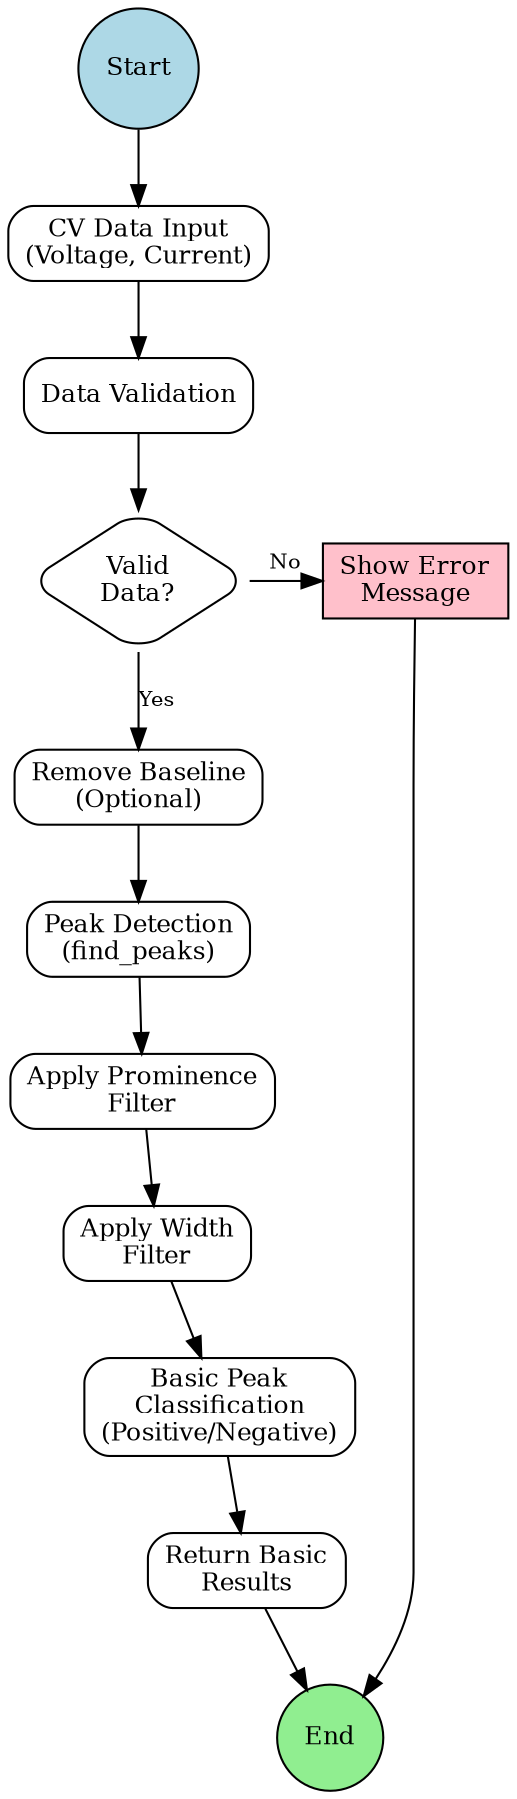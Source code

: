 digraph TraditionalCV {
    rankdir=TB;
    node [shape=box, style=rounded, fontsize=12];
    edge [fontsize=10];
    
    // Start node
    start [shape=circle, label="Start", style=filled, fillcolor=lightblue];
    
    // Input validation
    input [label="CV Data Input\n(Voltage, Current)"];
    validate [label="Data Validation"];
    
    // Decision point
    valid [shape=diamond, label="Valid\nData?"];
    error [label="Show Error\nMessage", style=filled, fillcolor=pink];
    
    // Traditional processing steps
    baseline [label="Remove Baseline\n(Optional)"];
    detect [label="Peak Detection\n(find_peaks)"];
    prominence [label="Apply Prominence\nFilter"];
    width [label="Apply Width\nFilter"];
    classify [label="Basic Peak\nClassification\n(Positive/Negative)"];
    
    // Output
    results [label="Return Basic\nResults"];
    end [shape=circle, label="End", style=filled, fillcolor=lightgreen];
    
    // Connections
    start -> input;
    input -> validate;
    validate -> valid;
    valid -> baseline [label="Yes"];
    valid -> error [label="No"];
    error -> end;
    
    baseline -> detect;
    detect -> prominence;
    prominence -> width;
    width -> classify;
    classify -> results;
    results -> end;
    
    // Styling
    {rank=same; valid; error;}
}
